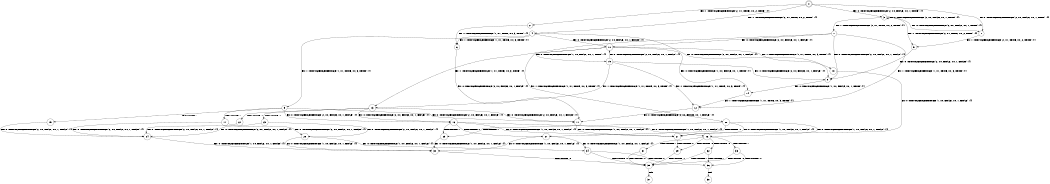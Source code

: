digraph BCG {
size = "7, 10.5";
center = TRUE;
node [shape = circle];
0 [peripheries = 2];
0 -> 1 [label = "EX !0 !ATOMIC_EXCH_BRANCH (2, +0, FALSE, +0, 1, TRUE) !{}"];
0 -> 2 [label = "EX !1 !ATOMIC_EXCH_BRANCH (2, +1, TRUE, +0, 2, TRUE) !{}"];
0 -> 3 [label = "EX !0 !ATOMIC_EXCH_BRANCH (2, +0, FALSE, +0, 1, TRUE) !{}"];
0 -> 4 [label = "EX !1 !ATOMIC_EXCH_BRANCH (2, +1, TRUE, +0, 2, TRUE) !{}"];
1 -> 5 [label = "EX !1 !ATOMIC_EXCH_BRANCH (2, +1, TRUE, +0, 2, TRUE) !{}"];
2 -> 6 [label = "EX !1 !ATOMIC_EXCH_BRANCH (1, +1, TRUE, +0, 3, TRUE) !{}"];
3 -> 1 [label = "EX !0 !ATOMIC_EXCH_BRANCH (2, +0, FALSE, +0, 1, TRUE) !{}"];
3 -> 5 [label = "EX !1 !ATOMIC_EXCH_BRANCH (2, +1, TRUE, +0, 2, TRUE) !{}"];
3 -> 3 [label = "EX !0 !ATOMIC_EXCH_BRANCH (2, +0, FALSE, +0, 1, TRUE) !{}"];
3 -> 7 [label = "EX !1 !ATOMIC_EXCH_BRANCH (2, +1, TRUE, +0, 2, TRUE) !{}"];
4 -> 6 [label = "EX !1 !ATOMIC_EXCH_BRANCH (1, +1, TRUE, +0, 3, TRUE) !{}"];
4 -> 8 [label = "EX !0 !ATOMIC_EXCH_BRANCH (2, +0, FALSE, +0, 1, FALSE) !{}"];
4 -> 9 [label = "EX !1 !ATOMIC_EXCH_BRANCH (1, +1, TRUE, +0, 3, TRUE) !{}"];
4 -> 10 [label = "EX !0 !ATOMIC_EXCH_BRANCH (2, +0, FALSE, +0, 1, FALSE) !{}"];
5 -> 8 [label = "EX !0 !ATOMIC_EXCH_BRANCH (2, +0, FALSE, +0, 1, FALSE) !{}"];
6 -> 11 [label = "EX !0 !ATOMIC_EXCH_BRANCH (2, +0, FALSE, +0, 1, FALSE) !{}"];
7 -> 8 [label = "EX !0 !ATOMIC_EXCH_BRANCH (2, +0, FALSE, +0, 1, FALSE) !{}"];
7 -> 12 [label = "EX !1 !ATOMIC_EXCH_BRANCH (1, +1, TRUE, +0, 3, TRUE) !{}"];
7 -> 10 [label = "EX !0 !ATOMIC_EXCH_BRANCH (2, +0, FALSE, +0, 1, FALSE) !{}"];
7 -> 13 [label = "EX !1 !ATOMIC_EXCH_BRANCH (1, +1, TRUE, +0, 3, TRUE) !{}"];
8 -> 14 [label = "EX !0 !ATOMIC_EXCH_BRANCH (1, +0, FALSE, +0, 1, TRUE) !{}"];
9 -> 11 [label = "EX !0 !ATOMIC_EXCH_BRANCH (2, +0, FALSE, +0, 1, FALSE) !{}"];
9 -> 15 [label = "TERMINATE !1"];
9 -> 16 [label = "EX !0 !ATOMIC_EXCH_BRANCH (2, +0, FALSE, +0, 1, FALSE) !{}"];
9 -> 17 [label = "TERMINATE !1"];
10 -> 14 [label = "EX !0 !ATOMIC_EXCH_BRANCH (1, +0, FALSE, +0, 1, TRUE) !{}"];
10 -> 18 [label = "EX !1 !ATOMIC_EXCH_BRANCH (1, +1, TRUE, +0, 3, TRUE) !{}"];
10 -> 19 [label = "EX !0 !ATOMIC_EXCH_BRANCH (1, +0, FALSE, +0, 1, TRUE) !{}"];
10 -> 20 [label = "EX !1 !ATOMIC_EXCH_BRANCH (1, +1, TRUE, +0, 3, TRUE) !{}"];
11 -> 21 [label = "EX !0 !ATOMIC_EXCH_BRANCH (1, +0, FALSE, +0, 1, FALSE) !{}"];
12 -> 11 [label = "EX !0 !ATOMIC_EXCH_BRANCH (2, +0, FALSE, +0, 1, FALSE) !{}"];
13 -> 11 [label = "EX !0 !ATOMIC_EXCH_BRANCH (2, +0, FALSE, +0, 1, FALSE) !{}"];
13 -> 22 [label = "TERMINATE !1"];
13 -> 16 [label = "EX !0 !ATOMIC_EXCH_BRANCH (2, +0, FALSE, +0, 1, FALSE) !{}"];
13 -> 23 [label = "TERMINATE !1"];
14 -> 12 [label = "EX !1 !ATOMIC_EXCH_BRANCH (1, +1, TRUE, +0, 3, TRUE) !{}"];
15 -> 24 [label = "EX !0 !ATOMIC_EXCH_BRANCH (2, +0, FALSE, +0, 1, FALSE) !{}"];
16 -> 21 [label = "EX !0 !ATOMIC_EXCH_BRANCH (1, +0, FALSE, +0, 1, FALSE) !{}"];
16 -> 25 [label = "TERMINATE !1"];
16 -> 26 [label = "EX !0 !ATOMIC_EXCH_BRANCH (1, +0, FALSE, +0, 1, FALSE) !{}"];
16 -> 27 [label = "TERMINATE !1"];
17 -> 24 [label = "EX !0 !ATOMIC_EXCH_BRANCH (2, +0, FALSE, +0, 1, FALSE) !{}"];
17 -> 28 [label = "EX !0 !ATOMIC_EXCH_BRANCH (2, +0, FALSE, +0, 1, FALSE) !{}"];
18 -> 21 [label = "EX !0 !ATOMIC_EXCH_BRANCH (1, +0, FALSE, +0, 1, FALSE) !{}"];
19 -> 8 [label = "EX !0 !ATOMIC_EXCH_BRANCH (2, +0, FALSE, +0, 1, FALSE) !{}"];
19 -> 12 [label = "EX !1 !ATOMIC_EXCH_BRANCH (1, +1, TRUE, +0, 3, TRUE) !{}"];
19 -> 10 [label = "EX !0 !ATOMIC_EXCH_BRANCH (2, +0, FALSE, +0, 1, FALSE) !{}"];
19 -> 13 [label = "EX !1 !ATOMIC_EXCH_BRANCH (1, +1, TRUE, +0, 3, TRUE) !{}"];
20 -> 21 [label = "EX !0 !ATOMIC_EXCH_BRANCH (1, +0, FALSE, +0, 1, FALSE) !{}"];
20 -> 25 [label = "TERMINATE !1"];
20 -> 26 [label = "EX !0 !ATOMIC_EXCH_BRANCH (1, +0, FALSE, +0, 1, FALSE) !{}"];
20 -> 27 [label = "TERMINATE !1"];
21 -> 29 [label = "TERMINATE !0"];
22 -> 24 [label = "EX !0 !ATOMIC_EXCH_BRANCH (2, +0, FALSE, +0, 1, FALSE) !{}"];
23 -> 24 [label = "EX !0 !ATOMIC_EXCH_BRANCH (2, +0, FALSE, +0, 1, FALSE) !{}"];
23 -> 28 [label = "EX !0 !ATOMIC_EXCH_BRANCH (2, +0, FALSE, +0, 1, FALSE) !{}"];
24 -> 30 [label = "EX !0 !ATOMIC_EXCH_BRANCH (1, +0, FALSE, +0, 1, FALSE) !{}"];
25 -> 30 [label = "EX !0 !ATOMIC_EXCH_BRANCH (1, +0, FALSE, +0, 1, FALSE) !{}"];
26 -> 29 [label = "TERMINATE !0"];
26 -> 31 [label = "TERMINATE !1"];
26 -> 32 [label = "TERMINATE !0"];
26 -> 33 [label = "TERMINATE !1"];
27 -> 30 [label = "EX !0 !ATOMIC_EXCH_BRANCH (1, +0, FALSE, +0, 1, FALSE) !{}"];
27 -> 34 [label = "EX !0 !ATOMIC_EXCH_BRANCH (1, +0, FALSE, +0, 1, FALSE) !{}"];
28 -> 30 [label = "EX !0 !ATOMIC_EXCH_BRANCH (1, +0, FALSE, +0, 1, FALSE) !{}"];
28 -> 34 [label = "EX !0 !ATOMIC_EXCH_BRANCH (1, +0, FALSE, +0, 1, FALSE) !{}"];
29 -> 35 [label = "TERMINATE !1"];
30 -> 35 [label = "TERMINATE !0"];
31 -> 35 [label = "TERMINATE !0"];
32 -> 35 [label = "TERMINATE !1"];
32 -> 36 [label = "TERMINATE !1"];
33 -> 35 [label = "TERMINATE !0"];
33 -> 36 [label = "TERMINATE !0"];
34 -> 35 [label = "TERMINATE !0"];
34 -> 36 [label = "TERMINATE !0"];
35 -> 37 [label = "exit"];
36 -> 38 [label = "exit"];
}
